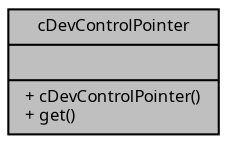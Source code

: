 digraph "cDevControlPointer"
{
  edge [fontname="Sans",fontsize="8",labelfontname="Sans",labelfontsize="8"];
  node [fontname="Sans",fontsize="8",shape=record];
  Node1 [label="{cDevControlPointer\n||+ cDevControlPointer()\l+ get()\l}",height=0.2,width=0.4,color="black", fillcolor="grey75", style="filled", fontcolor="black"];
}
